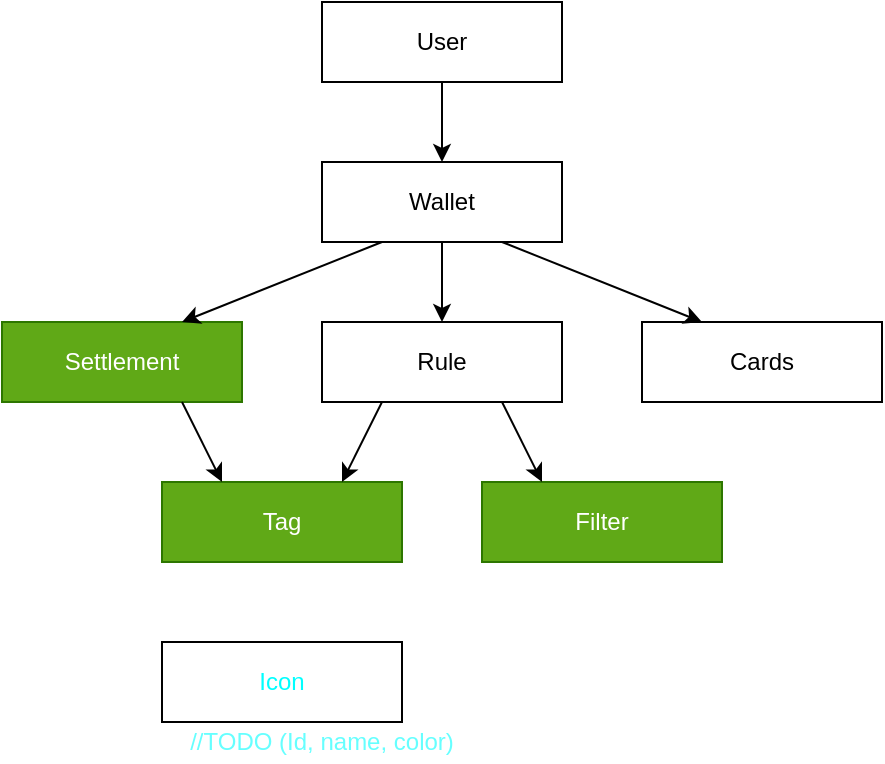 <mxfile version="14.7.4" type="embed"><diagram id="GUhuI4l8J9emcXWNbid8" name="Page-1"><mxGraphModel dx="404" dy="297" grid="1" gridSize="10" guides="1" tooltips="1" connect="1" arrows="1" fold="1" page="1" pageScale="1" pageWidth="850" pageHeight="1100" math="0" shadow="0"><root><mxCell id="0"/><mxCell id="1" parent="0"/><mxCell id="2" value="Filter" style="rounded=0;whiteSpace=wrap;html=1;fillColor=#60a917;strokeColor=#2D7600;fontColor=#ffffff;" parent="1" vertex="1"><mxGeometry x="360" y="360" width="120" height="40" as="geometry"/></mxCell><mxCell id="3" value="Tag" style="rounded=0;whiteSpace=wrap;html=1;fillColor=#60a917;strokeColor=#2D7600;fontColor=#ffffff;" parent="1" vertex="1"><mxGeometry x="200" y="360" width="120" height="40" as="geometry"/></mxCell><mxCell id="6" value="Settlement" style="rounded=0;whiteSpace=wrap;html=1;fillColor=#60a917;strokeColor=#2D7600;fontColor=#ffffff;" parent="1" vertex="1"><mxGeometry x="120" y="280" width="120" height="40" as="geometry"/></mxCell><mxCell id="9" value="" style="endArrow=classic;html=1;exitX=0.25;exitY=1;exitDx=0;exitDy=0;" parent="1" source="10" edge="1"><mxGeometry width="50" height="50" relative="1" as="geometry"><mxPoint x="300" y="280" as="sourcePoint"/><mxPoint x="290" y="360" as="targetPoint"/></mxGeometry></mxCell><mxCell id="10" value="Rule" style="rounded=0;whiteSpace=wrap;html=1;" parent="1" vertex="1"><mxGeometry x="280" y="280" width="120" height="40" as="geometry"/></mxCell><mxCell id="12" value="" style="endArrow=classic;html=1;exitX=0.75;exitY=1;exitDx=0;exitDy=0;entryX=0.25;entryY=0;entryDx=0;entryDy=0;" parent="1" source="10" target="2" edge="1"><mxGeometry width="50" height="50" relative="1" as="geometry"><mxPoint x="400" y="300" as="sourcePoint"/><mxPoint x="450" y="250" as="targetPoint"/></mxGeometry></mxCell><mxCell id="15" value="" style="endArrow=classic;html=1;exitX=0.75;exitY=1;exitDx=0;exitDy=0;entryX=0.25;entryY=0;entryDx=0;entryDy=0;" parent="1" source="6" target="3" edge="1"><mxGeometry width="50" height="50" relative="1" as="geometry"><mxPoint x="400" y="300" as="sourcePoint"/><mxPoint x="450" y="250" as="targetPoint"/></mxGeometry></mxCell><mxCell id="16" value="Wallet" style="rounded=0;whiteSpace=wrap;html=1;" parent="1" vertex="1"><mxGeometry x="280" y="200" width="120" height="40" as="geometry"/></mxCell><mxCell id="17" value="" style="endArrow=classic;html=1;entryX=0.75;entryY=0;entryDx=0;entryDy=0;exitX=0.25;exitY=1;exitDx=0;exitDy=0;" parent="1" source="16" target="6" edge="1"><mxGeometry width="50" height="50" relative="1" as="geometry"><mxPoint x="300" y="310" as="sourcePoint"/><mxPoint x="350" y="260" as="targetPoint"/></mxGeometry></mxCell><mxCell id="18" value="" style="endArrow=classic;html=1;exitX=0.5;exitY=1;exitDx=0;exitDy=0;entryX=0.5;entryY=0;entryDx=0;entryDy=0;" parent="1" source="16" target="10" edge="1"><mxGeometry width="50" height="50" relative="1" as="geometry"><mxPoint x="300" y="310" as="sourcePoint"/><mxPoint x="350" y="260" as="targetPoint"/></mxGeometry></mxCell><mxCell id="20" value="User" style="rounded=0;whiteSpace=wrap;html=1;" parent="1" vertex="1"><mxGeometry x="280" y="120" width="120" height="40" as="geometry"/></mxCell><mxCell id="21" value="" style="endArrow=classic;html=1;entryX=0.5;entryY=0;entryDx=0;entryDy=0;exitX=0.5;exitY=1;exitDx=0;exitDy=0;" parent="1" source="20" target="16" edge="1"><mxGeometry width="50" height="50" relative="1" as="geometry"><mxPoint x="300" y="310" as="sourcePoint"/><mxPoint x="350" y="260" as="targetPoint"/></mxGeometry></mxCell><mxCell id="22" value="Cards" style="rounded=0;whiteSpace=wrap;html=1;" parent="1" vertex="1"><mxGeometry x="440" y="280" width="120" height="40" as="geometry"/></mxCell><mxCell id="24" value="" style="endArrow=classic;html=1;exitX=0.75;exitY=1;exitDx=0;exitDy=0;entryX=0.25;entryY=0;entryDx=0;entryDy=0;" parent="1" source="16" target="22" edge="1"><mxGeometry width="50" height="50" relative="1" as="geometry"><mxPoint x="440" y="300" as="sourcePoint"/><mxPoint x="490" y="250" as="targetPoint"/></mxGeometry></mxCell><mxCell id="26" value="&lt;font color=&quot;#00ffff&quot;&gt;Icon&lt;/font&gt;" style="rounded=0;whiteSpace=wrap;html=1;" vertex="1" parent="1"><mxGeometry x="200" y="440" width="120" height="40" as="geometry"/></mxCell><mxCell id="27" value="&lt;font color=&quot;#66ffff&quot;&gt;//TODO (Id, name, color)&lt;/font&gt;" style="text;html=1;fillColor=none;align=center;verticalAlign=middle;whiteSpace=wrap;rounded=0;" vertex="1" parent="1"><mxGeometry x="200" y="480" width="160" height="20" as="geometry"/></mxCell></root></mxGraphModel></diagram></mxfile>